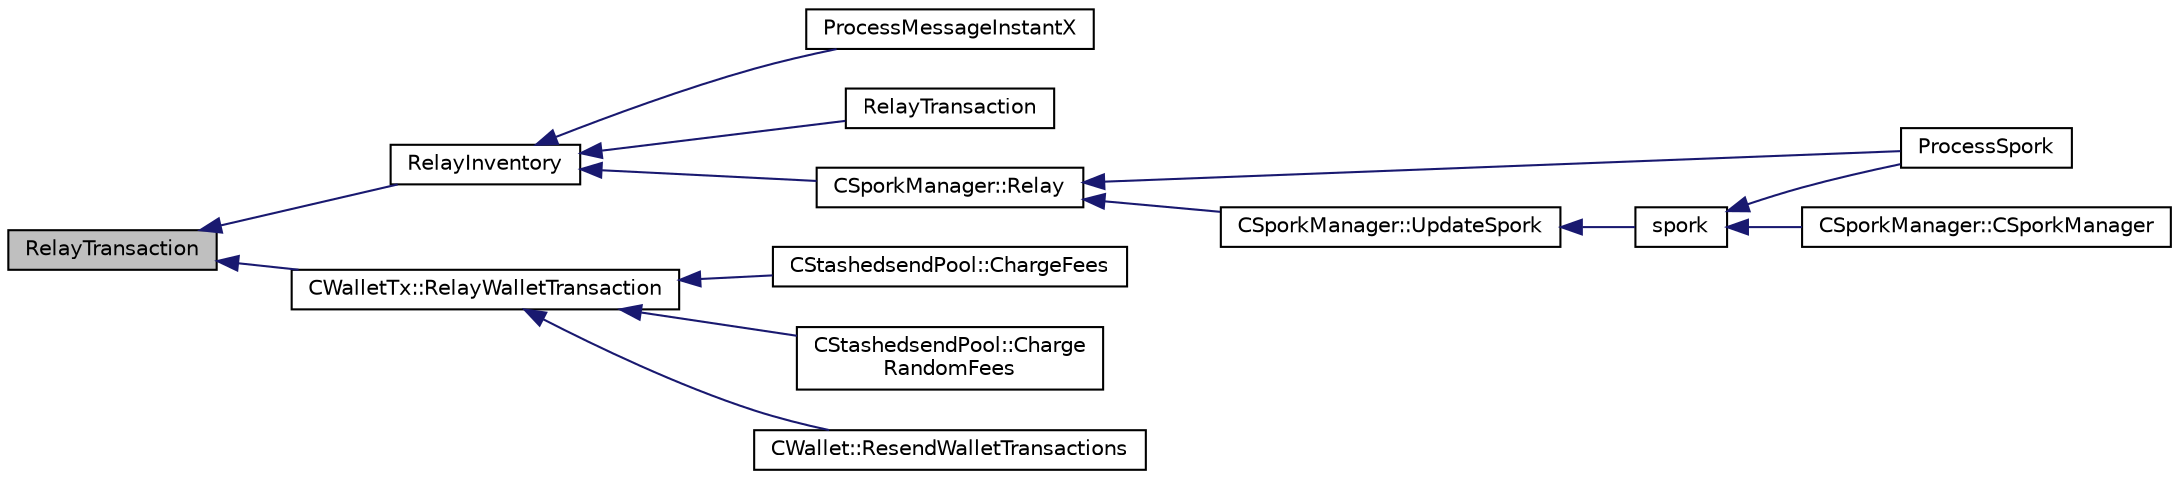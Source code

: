 digraph "RelayTransaction"
{
  edge [fontname="Helvetica",fontsize="10",labelfontname="Helvetica",labelfontsize="10"];
  node [fontname="Helvetica",fontsize="10",shape=record];
  rankdir="LR";
  Node252 [label="RelayTransaction",height=0.2,width=0.4,color="black", fillcolor="grey75", style="filled", fontcolor="black"];
  Node252 -> Node253 [dir="back",color="midnightblue",fontsize="10",style="solid",fontname="Helvetica"];
  Node253 [label="RelayInventory",height=0.2,width=0.4,color="black", fillcolor="white", style="filled",URL="$net_8h.html#a8efddffaa3931e6bafecaac5e0605d1b"];
  Node253 -> Node254 [dir="back",color="midnightblue",fontsize="10",style="solid",fontname="Helvetica"];
  Node254 [label="ProcessMessageInstantX",height=0.2,width=0.4,color="black", fillcolor="white", style="filled",URL="$instantx_8h.html#aa516cb499ead2691d8ab216a499db5d0"];
  Node253 -> Node255 [dir="back",color="midnightblue",fontsize="10",style="solid",fontname="Helvetica"];
  Node255 [label="RelayTransaction",height=0.2,width=0.4,color="black", fillcolor="white", style="filled",URL="$net_8h.html#aa7eea5ebcc85b5a7a0ae3716608bfffe"];
  Node253 -> Node256 [dir="back",color="midnightblue",fontsize="10",style="solid",fontname="Helvetica"];
  Node256 [label="CSporkManager::Relay",height=0.2,width=0.4,color="black", fillcolor="white", style="filled",URL="$class_c_spork_manager.html#ae8651894670c02ecb5f99806376d5af2"];
  Node256 -> Node257 [dir="back",color="midnightblue",fontsize="10",style="solid",fontname="Helvetica"];
  Node257 [label="ProcessSpork",height=0.2,width=0.4,color="black", fillcolor="white", style="filled",URL="$spork_8h.html#a3f9c24c1f4c012152fb4422ca981610a"];
  Node256 -> Node258 [dir="back",color="midnightblue",fontsize="10",style="solid",fontname="Helvetica"];
  Node258 [label="CSporkManager::UpdateSpork",height=0.2,width=0.4,color="black", fillcolor="white", style="filled",URL="$class_c_spork_manager.html#a51293c5c9db22f4435f044b4ccb65028"];
  Node258 -> Node259 [dir="back",color="midnightblue",fontsize="10",style="solid",fontname="Helvetica"];
  Node259 [label="spork",height=0.2,width=0.4,color="black", fillcolor="white", style="filled",URL="$rpcmisc_8cpp.html#a8dcc7f3e5749bbd1dad163b85d0abdcb"];
  Node259 -> Node257 [dir="back",color="midnightblue",fontsize="10",style="solid",fontname="Helvetica"];
  Node259 -> Node260 [dir="back",color="midnightblue",fontsize="10",style="solid",fontname="Helvetica"];
  Node260 [label="CSporkManager::CSporkManager",height=0.2,width=0.4,color="black", fillcolor="white", style="filled",URL="$class_c_spork_manager.html#af25ba284196ede7288bc9855e7f8a8a5"];
  Node252 -> Node261 [dir="back",color="midnightblue",fontsize="10",style="solid",fontname="Helvetica"];
  Node261 [label="CWalletTx::RelayWalletTransaction",height=0.2,width=0.4,color="black", fillcolor="white", style="filled",URL="$class_c_wallet_tx.html#aec8c50f3fcde27525485b6cd4a4e19b5"];
  Node261 -> Node262 [dir="back",color="midnightblue",fontsize="10",style="solid",fontname="Helvetica"];
  Node262 [label="CStashedsendPool::ChargeFees",height=0.2,width=0.4,color="black", fillcolor="white", style="filled",URL="$class_c_stashedsend_pool.html#acd76c93879dbcbdda4ca0a253f0d9c68",tooltip="Charge fees to bad actors (Charge clients a fee if they&#39;re abusive) "];
  Node261 -> Node263 [dir="back",color="midnightblue",fontsize="10",style="solid",fontname="Helvetica"];
  Node263 [label="CStashedsendPool::Charge\lRandomFees",height=0.2,width=0.4,color="black", fillcolor="white", style="filled",URL="$class_c_stashedsend_pool.html#abcf715f6e5e01039218bf4881fffc3fe",tooltip="Rarely charge fees to pay miners. "];
  Node261 -> Node264 [dir="back",color="midnightblue",fontsize="10",style="solid",fontname="Helvetica"];
  Node264 [label="CWallet::ResendWalletTransactions",height=0.2,width=0.4,color="black", fillcolor="white", style="filled",URL="$class_c_wallet.html#ace33dcf23623d2036a38696bc3a94553"];
}
